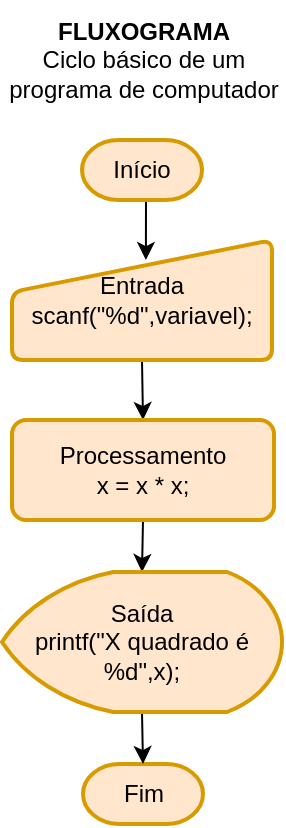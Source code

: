 <mxfile version="21.6.5" type="device">
  <diagram name="Página-1" id="d_aTkb7hWJcKHGA7Y2TJ">
    <mxGraphModel dx="1434" dy="796" grid="1" gridSize="10" guides="1" tooltips="1" connect="1" arrows="1" fold="1" page="1" pageScale="1" pageWidth="827" pageHeight="1169" math="0" shadow="0">
      <root>
        <mxCell id="0" />
        <mxCell id="1" parent="0" />
        <mxCell id="Lm2S2iojFesmmErgIkI--7" style="edgeStyle=orthogonalEdgeStyle;rounded=0;orthogonalLoop=1;jettySize=auto;html=1;exitX=0.5;exitY=1;exitDx=0;exitDy=0;exitPerimeter=0;entryX=0.515;entryY=0.167;entryDx=0;entryDy=0;entryPerimeter=0;" edge="1" parent="1" source="Lm2S2iojFesmmErgIkI--1" target="Lm2S2iojFesmmErgIkI--3">
          <mxGeometry relative="1" as="geometry" />
        </mxCell>
        <mxCell id="Lm2S2iojFesmmErgIkI--1" value="Início" style="strokeWidth=2;html=1;shape=mxgraph.flowchart.terminator;whiteSpace=wrap;fillColor=#ffe6cc;strokeColor=#d79b00;" vertex="1" parent="1">
          <mxGeometry x="384" y="80" width="60" height="30" as="geometry" />
        </mxCell>
        <mxCell id="Lm2S2iojFesmmErgIkI--2" value="Fim" style="strokeWidth=2;html=1;shape=mxgraph.flowchart.terminator;whiteSpace=wrap;fillColor=#ffe6cc;strokeColor=#d79b00;" vertex="1" parent="1">
          <mxGeometry x="384.5" y="392" width="60" height="30" as="geometry" />
        </mxCell>
        <mxCell id="Lm2S2iojFesmmErgIkI--8" style="edgeStyle=orthogonalEdgeStyle;rounded=0;orthogonalLoop=1;jettySize=auto;html=1;exitX=0.5;exitY=1;exitDx=0;exitDy=0;entryX=0.5;entryY=0;entryDx=0;entryDy=0;" edge="1" parent="1" source="Lm2S2iojFesmmErgIkI--3" target="Lm2S2iojFesmmErgIkI--4">
          <mxGeometry relative="1" as="geometry" />
        </mxCell>
        <mxCell id="Lm2S2iojFesmmErgIkI--3" value="Entrada&lt;br&gt;scanf(&quot;%d&quot;,variavel);" style="html=1;strokeWidth=2;shape=manualInput;whiteSpace=wrap;rounded=1;size=26;arcSize=11;fillColor=#ffe6cc;strokeColor=#d79b00;" vertex="1" parent="1">
          <mxGeometry x="349" y="130" width="130" height="60" as="geometry" />
        </mxCell>
        <mxCell id="Lm2S2iojFesmmErgIkI--9" style="edgeStyle=orthogonalEdgeStyle;rounded=0;orthogonalLoop=1;jettySize=auto;html=1;exitX=0.5;exitY=1;exitDx=0;exitDy=0;entryX=0.5;entryY=0;entryDx=0;entryDy=0;entryPerimeter=0;" edge="1" parent="1" source="Lm2S2iojFesmmErgIkI--4" target="Lm2S2iojFesmmErgIkI--6">
          <mxGeometry relative="1" as="geometry" />
        </mxCell>
        <mxCell id="Lm2S2iojFesmmErgIkI--4" value="Processamento&lt;br&gt;x = x * x;" style="rounded=1;whiteSpace=wrap;html=1;absoluteArcSize=1;arcSize=14;strokeWidth=2;fillColor=#ffe6cc;strokeColor=#d79b00;" vertex="1" parent="1">
          <mxGeometry x="349" y="220" width="131" height="50" as="geometry" />
        </mxCell>
        <mxCell id="Lm2S2iojFesmmErgIkI--10" style="edgeStyle=orthogonalEdgeStyle;rounded=0;orthogonalLoop=1;jettySize=auto;html=1;exitX=0.5;exitY=1;exitDx=0;exitDy=0;exitPerimeter=0;entryX=0.5;entryY=0;entryDx=0;entryDy=0;entryPerimeter=0;" edge="1" parent="1" source="Lm2S2iojFesmmErgIkI--6" target="Lm2S2iojFesmmErgIkI--2">
          <mxGeometry relative="1" as="geometry" />
        </mxCell>
        <mxCell id="Lm2S2iojFesmmErgIkI--6" value="Saída&lt;br&gt;printf(&quot;X quadrado é %d&quot;,x);" style="strokeWidth=2;html=1;shape=mxgraph.flowchart.display;whiteSpace=wrap;fillColor=#ffe6cc;strokeColor=#d79b00;" vertex="1" parent="1">
          <mxGeometry x="344" y="296" width="140" height="70" as="geometry" />
        </mxCell>
        <mxCell id="Lm2S2iojFesmmErgIkI--11" value="&lt;b&gt;FLUXOGRAMA&lt;/b&gt;&lt;br&gt;Ciclo básico de um programa de computador" style="text;html=1;strokeColor=none;fillColor=none;align=center;verticalAlign=middle;whiteSpace=wrap;rounded=0;" vertex="1" parent="1">
          <mxGeometry x="344.5" y="10" width="140" height="60" as="geometry" />
        </mxCell>
      </root>
    </mxGraphModel>
  </diagram>
</mxfile>
